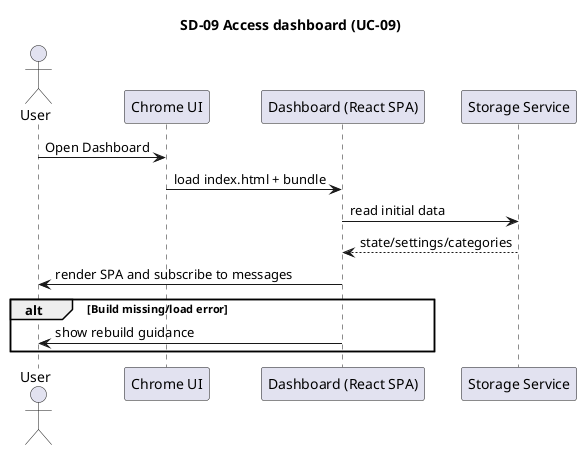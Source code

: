 @startuml
title SD-09 Access dashboard (UC-09)
actor User
participant "Chrome UI" as Chrome
participant "Dashboard (React SPA)" as Dashboard
participant "Storage Service" as Storage

User -> Chrome: Open Dashboard
Chrome -> Dashboard: load index.html + bundle
Dashboard -> Storage: read initial data
Storage --> Dashboard: state/settings/categories
Dashboard -> User: render SPA and subscribe to messages

alt Build missing/load error
  Dashboard -> User: show rebuild guidance
end
@enduml

